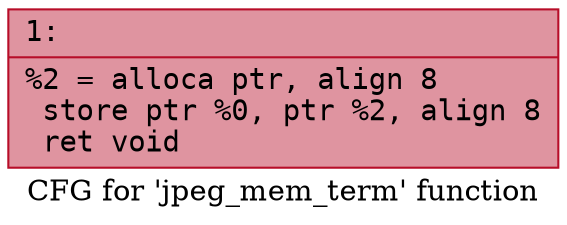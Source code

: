 digraph "CFG for 'jpeg_mem_term' function" {
	label="CFG for 'jpeg_mem_term' function";

	Node0x600000536260 [shape=record,color="#b70d28ff", style=filled, fillcolor="#b70d2870" fontname="Courier",label="{1:\l|  %2 = alloca ptr, align 8\l  store ptr %0, ptr %2, align 8\l  ret void\l}"];
}
